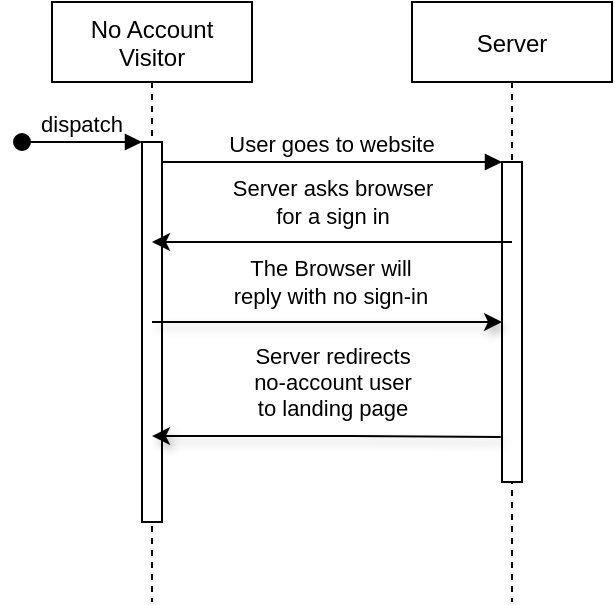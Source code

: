 <mxfile version="14.4.2" type="github">
  <diagram id="kgpKYQtTHZ0yAKxKKP6v" name="Page-1">
    <mxGraphModel dx="228" dy="145" grid="1" gridSize="10" guides="1" tooltips="1" connect="1" arrows="1" fold="1" page="1" pageScale="1" pageWidth="850" pageHeight="1100" math="0" shadow="0">
      <root>
        <mxCell id="0" />
        <mxCell id="1" parent="0" />
        <mxCell id="3nuBFxr9cyL0pnOWT2aG-1" value="No Account &#xa;Visitor" style="shape=umlLifeline;perimeter=lifelinePerimeter;container=1;collapsible=0;recursiveResize=0;rounded=0;shadow=0;strokeWidth=1;" parent="1" vertex="1">
          <mxGeometry x="120" y="80" width="100" height="300" as="geometry" />
        </mxCell>
        <mxCell id="3nuBFxr9cyL0pnOWT2aG-2" value="" style="points=[];perimeter=orthogonalPerimeter;rounded=0;shadow=0;strokeWidth=1;" parent="3nuBFxr9cyL0pnOWT2aG-1" vertex="1">
          <mxGeometry x="45" y="70" width="10" height="190" as="geometry" />
        </mxCell>
        <mxCell id="3nuBFxr9cyL0pnOWT2aG-3" value="dispatch" style="verticalAlign=bottom;startArrow=oval;endArrow=block;startSize=8;shadow=0;strokeWidth=1;" parent="3nuBFxr9cyL0pnOWT2aG-1" target="3nuBFxr9cyL0pnOWT2aG-2" edge="1">
          <mxGeometry relative="1" as="geometry">
            <mxPoint x="-15" y="70" as="sourcePoint" />
          </mxGeometry>
        </mxCell>
        <mxCell id="3nuBFxr9cyL0pnOWT2aG-5" value="Server" style="shape=umlLifeline;perimeter=lifelinePerimeter;container=1;collapsible=0;recursiveResize=0;rounded=0;shadow=0;strokeWidth=1;" parent="1" vertex="1">
          <mxGeometry x="300" y="80" width="100" height="300" as="geometry" />
        </mxCell>
        <mxCell id="3nuBFxr9cyL0pnOWT2aG-6" value="" style="points=[];perimeter=orthogonalPerimeter;rounded=0;shadow=0;strokeWidth=1;" parent="3nuBFxr9cyL0pnOWT2aG-5" vertex="1">
          <mxGeometry x="45" y="80" width="10" height="160" as="geometry" />
        </mxCell>
        <mxCell id="3nuBFxr9cyL0pnOWT2aG-8" value="User goes to website" style="verticalAlign=bottom;endArrow=block;entryX=0;entryY=0;shadow=0;strokeWidth=1;" parent="1" source="3nuBFxr9cyL0pnOWT2aG-2" target="3nuBFxr9cyL0pnOWT2aG-6" edge="1">
          <mxGeometry relative="1" as="geometry">
            <mxPoint x="275" y="160" as="sourcePoint" />
          </mxGeometry>
        </mxCell>
        <mxCell id="1fScQF8nLEnVFVMwU-Z7-1" value="Server asks browser &lt;br&gt;for a sign in" style="endArrow=classic;html=1;exitX=0.5;exitY=0.25;exitDx=0;exitDy=0;exitPerimeter=0;" edge="1" parent="1" source="3nuBFxr9cyL0pnOWT2aG-6" target="3nuBFxr9cyL0pnOWT2aG-1">
          <mxGeometry x="0.001" y="-20" width="50" height="50" relative="1" as="geometry">
            <mxPoint x="230" y="230" as="sourcePoint" />
            <mxPoint x="280" y="180" as="targetPoint" />
            <mxPoint as="offset" />
          </mxGeometry>
        </mxCell>
        <mxCell id="1fScQF8nLEnVFVMwU-Z7-3" value="" style="endArrow=classic;html=1;shadow=1;" edge="1" parent="1" source="3nuBFxr9cyL0pnOWT2aG-1" target="3nuBFxr9cyL0pnOWT2aG-6">
          <mxGeometry width="50" height="50" relative="1" as="geometry">
            <mxPoint x="230" y="220" as="sourcePoint" />
            <mxPoint x="280" y="170" as="targetPoint" />
            <Array as="points">
              <mxPoint x="260" y="240" />
            </Array>
          </mxGeometry>
        </mxCell>
        <mxCell id="1fScQF8nLEnVFVMwU-Z7-6" value="The Browser will &lt;br&gt;reply with no sign-in" style="edgeLabel;html=1;align=center;verticalAlign=middle;resizable=0;points=[];" vertex="1" connectable="0" parent="1fScQF8nLEnVFVMwU-Z7-3">
          <mxGeometry x="-0.31" y="1" relative="1" as="geometry">
            <mxPoint x="27.83" y="-19" as="offset" />
          </mxGeometry>
        </mxCell>
        <mxCell id="1fScQF8nLEnVFVMwU-Z7-7" value="" style="endArrow=classic;html=1;shadow=1;exitX=-0.06;exitY=0.859;exitDx=0;exitDy=0;exitPerimeter=0;entryX=0.5;entryY=0.774;entryDx=0;entryDy=0;entryPerimeter=0;" edge="1" parent="1" source="3nuBFxr9cyL0pnOWT2aG-6" target="3nuBFxr9cyL0pnOWT2aG-2">
          <mxGeometry width="50" height="50" relative="1" as="geometry">
            <mxPoint x="240" y="310" as="sourcePoint" />
            <mxPoint x="290" y="260" as="targetPoint" />
            <Array as="points">
              <mxPoint x="260" y="297" />
            </Array>
          </mxGeometry>
        </mxCell>
        <mxCell id="1fScQF8nLEnVFVMwU-Z7-8" value="Server redirects&lt;br&gt;no-account user&lt;br&gt;to landing page" style="edgeLabel;html=1;align=center;verticalAlign=middle;resizable=0;points=[];" vertex="1" connectable="0" parent="1fScQF8nLEnVFVMwU-Z7-7">
          <mxGeometry x="-0.366" y="-3" relative="1" as="geometry">
            <mxPoint x="-29.44" y="-24.15" as="offset" />
          </mxGeometry>
        </mxCell>
      </root>
    </mxGraphModel>
  </diagram>
</mxfile>
